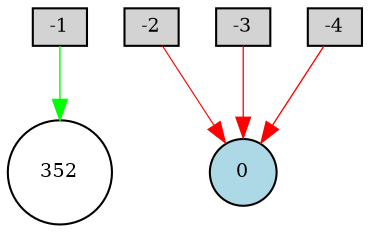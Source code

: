 digraph {
	node [fontsize=9 height=0.2 shape=circle width=0.2]
	-1 [fillcolor=lightgray shape=box style=filled]
	-2 [fillcolor=lightgray shape=box style=filled]
	-3 [fillcolor=lightgray shape=box style=filled]
	-4 [fillcolor=lightgray shape=box style=filled]
	0 [fillcolor=lightblue style=filled]
	352 [fillcolor=white style=filled]
	-4 -> 0 [color=red penwidth=0.6492059486416958 style=solid]
	-2 -> 0 [color=red penwidth=0.5483425872921098 style=solid]
	-1 -> 352 [color=green penwidth=0.6821376550612877 style=solid]
	-3 -> 0 [color=red penwidth=0.6114567220853444 style=solid]
}
